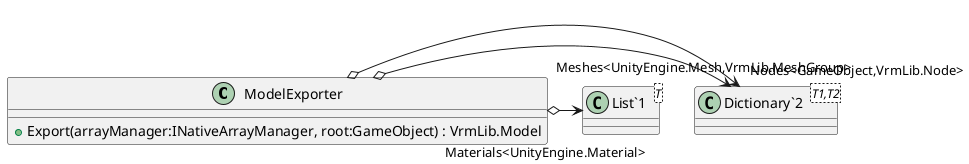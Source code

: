 @startuml
class ModelExporter {
    + Export(arrayManager:INativeArrayManager, root:GameObject) : VrmLib.Model
}
class "Dictionary`2"<T1,T2> {
}
class "List`1"<T> {
}
ModelExporter o-> "Nodes<GameObject,VrmLib.Node>" "Dictionary`2"
ModelExporter o-> "Materials<UnityEngine.Material>" "List`1"
ModelExporter o-> "Meshes<UnityEngine.Mesh,VrmLib.MeshGroup>" "Dictionary`2"
@enduml
